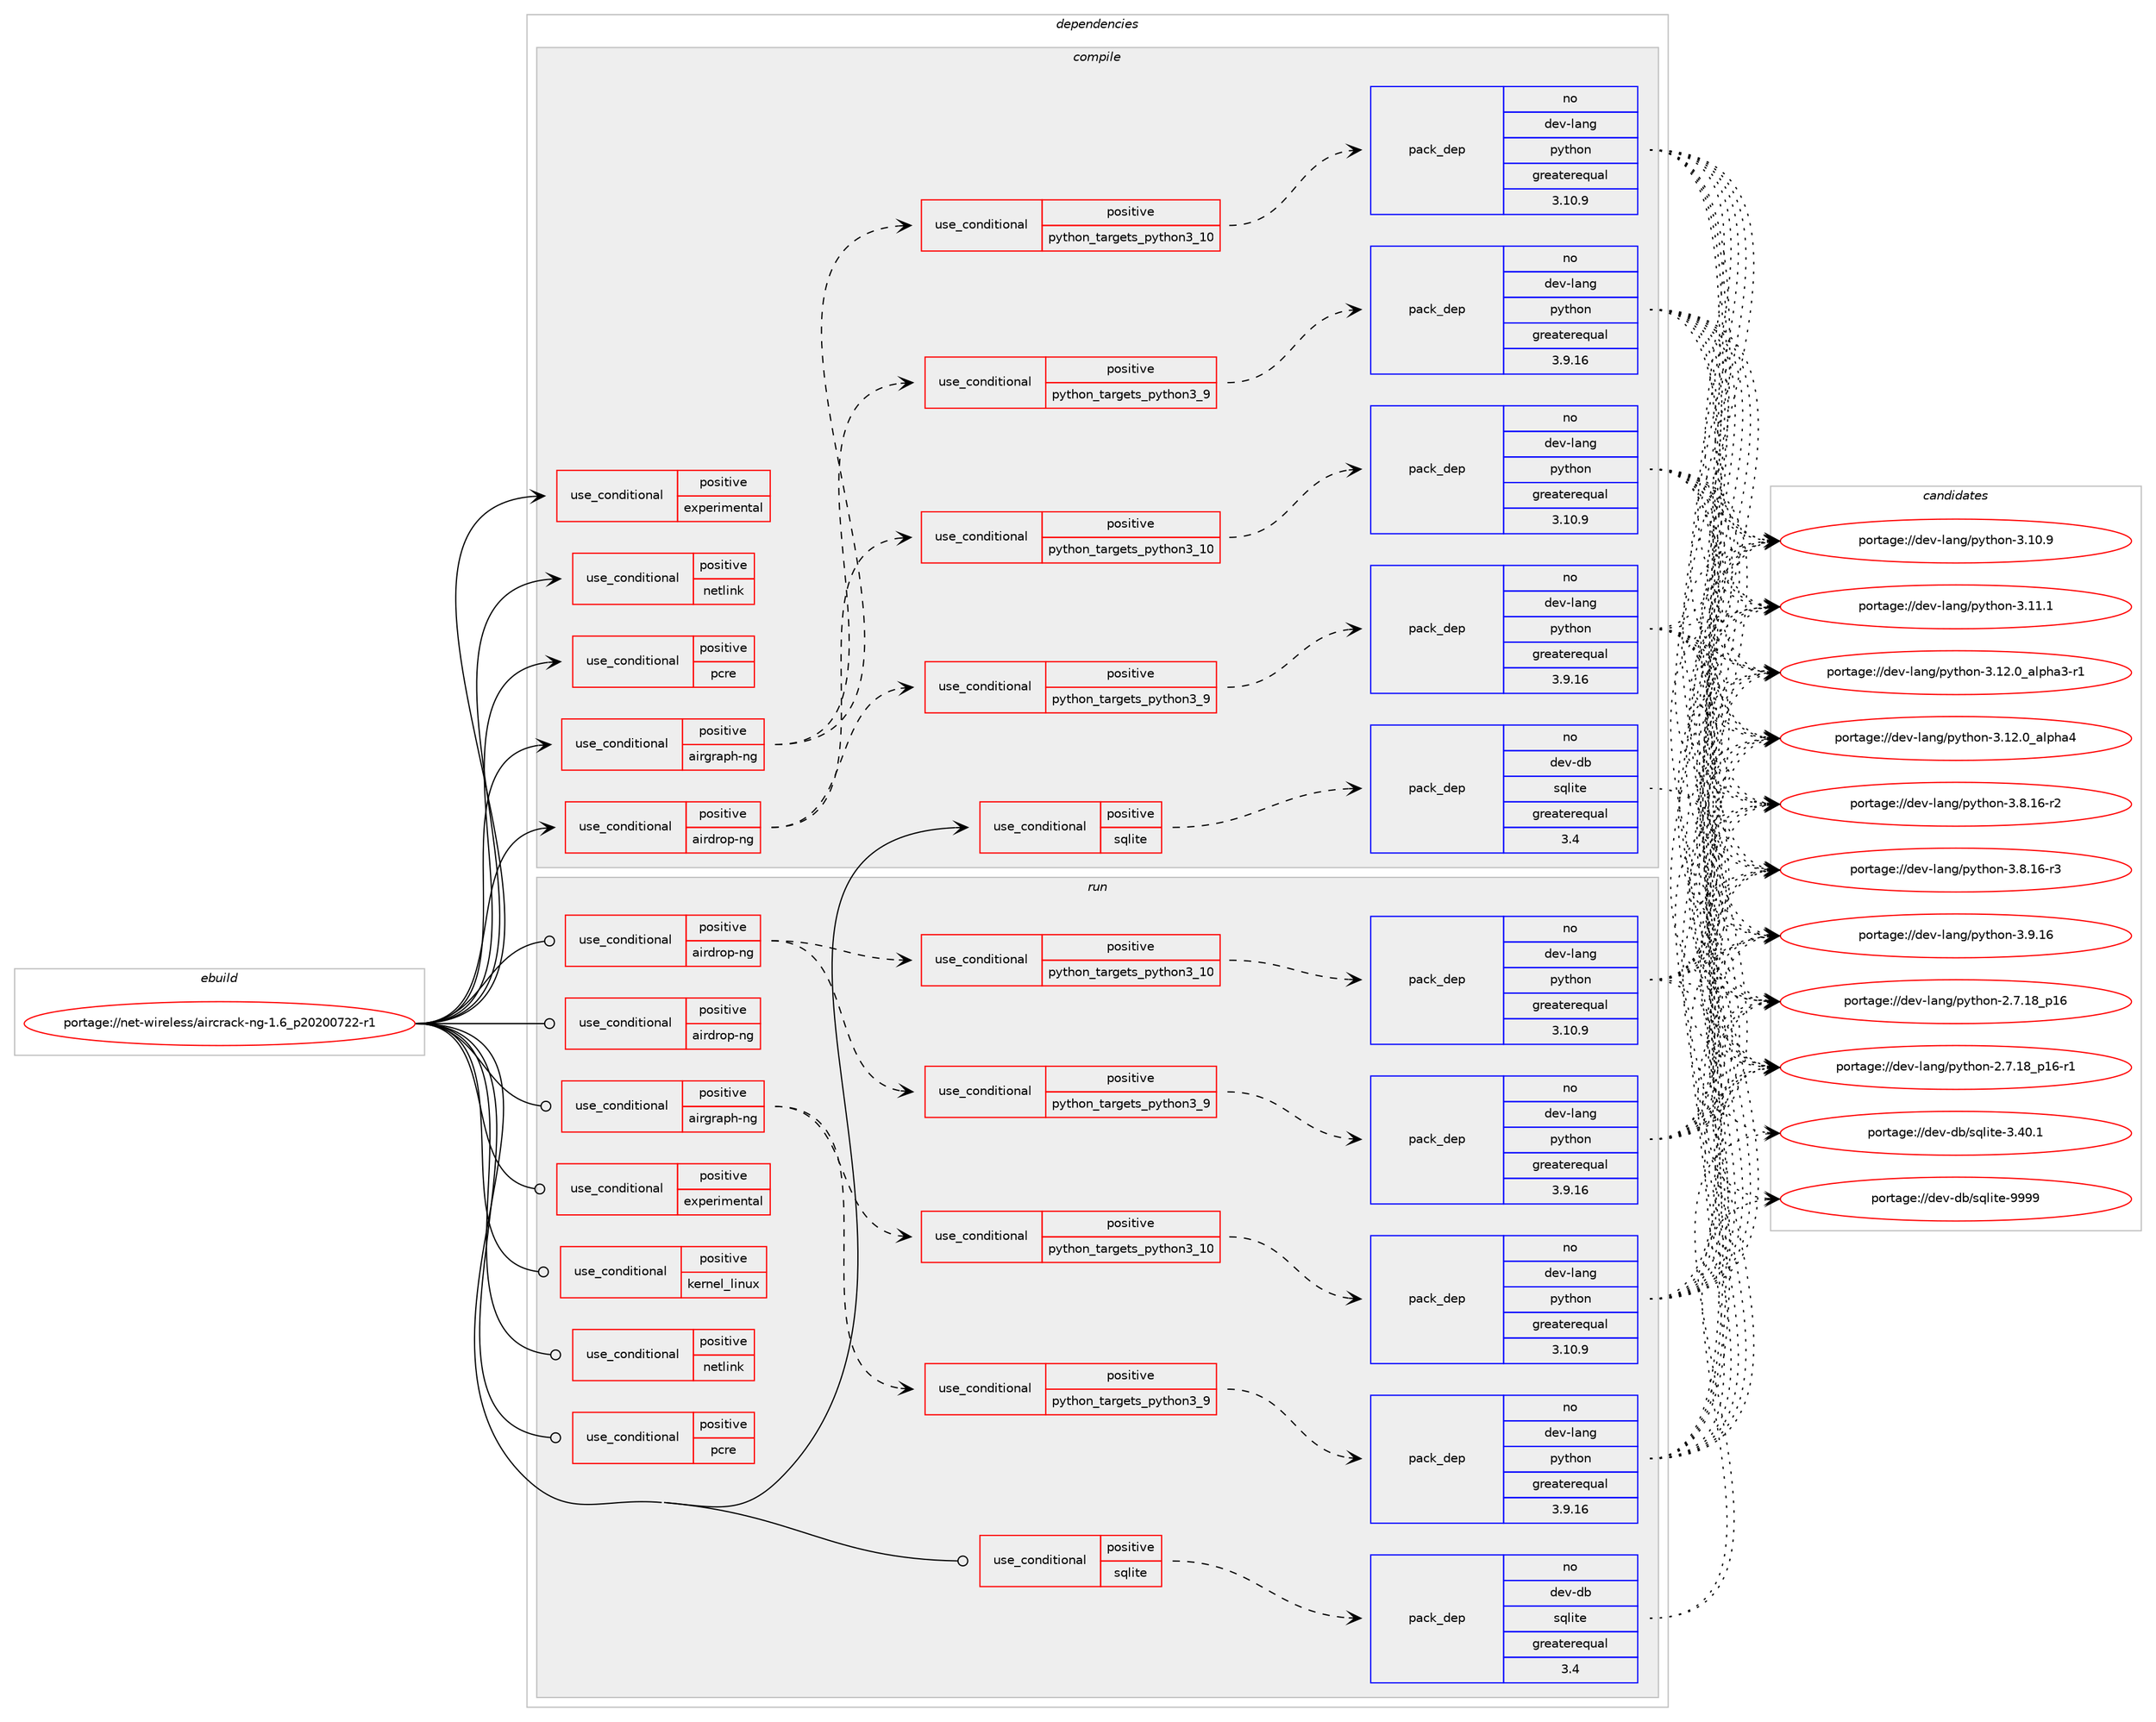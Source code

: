 digraph prolog {

# *************
# Graph options
# *************

newrank=true;
concentrate=true;
compound=true;
graph [rankdir=LR,fontname=Helvetica,fontsize=10,ranksep=1.5];#, ranksep=2.5, nodesep=0.2];
edge  [arrowhead=vee];
node  [fontname=Helvetica,fontsize=10];

# **********
# The ebuild
# **********

subgraph cluster_leftcol {
color=gray;
rank=same;
label=<<i>ebuild</i>>;
id [label="portage://net-wireless/aircrack-ng-1.6_p20200722-r1", color=red, width=4, href="../net-wireless/aircrack-ng-1.6_p20200722-r1.svg"];
}

# ****************
# The dependencies
# ****************

subgraph cluster_midcol {
color=gray;
label=<<i>dependencies</i>>;
subgraph cluster_compile {
fillcolor="#eeeeee";
style=filled;
label=<<i>compile</i>>;
subgraph cond418 {
dependency730 [label=<<TABLE BORDER="0" CELLBORDER="1" CELLSPACING="0" CELLPADDING="4"><TR><TD ROWSPAN="3" CELLPADDING="10">use_conditional</TD></TR><TR><TD>positive</TD></TR><TR><TD>airdrop-ng</TD></TR></TABLE>>, shape=none, color=red];
subgraph cond419 {
dependency731 [label=<<TABLE BORDER="0" CELLBORDER="1" CELLSPACING="0" CELLPADDING="4"><TR><TD ROWSPAN="3" CELLPADDING="10">use_conditional</TD></TR><TR><TD>positive</TD></TR><TR><TD>python_targets_python3_9</TD></TR></TABLE>>, shape=none, color=red];
subgraph pack292 {
dependency732 [label=<<TABLE BORDER="0" CELLBORDER="1" CELLSPACING="0" CELLPADDING="4" WIDTH="220"><TR><TD ROWSPAN="6" CELLPADDING="30">pack_dep</TD></TR><TR><TD WIDTH="110">no</TD></TR><TR><TD>dev-lang</TD></TR><TR><TD>python</TD></TR><TR><TD>greaterequal</TD></TR><TR><TD>3.9.16</TD></TR></TABLE>>, shape=none, color=blue];
}
dependency731:e -> dependency732:w [weight=20,style="dashed",arrowhead="vee"];
}
dependency730:e -> dependency731:w [weight=20,style="dashed",arrowhead="vee"];
subgraph cond420 {
dependency733 [label=<<TABLE BORDER="0" CELLBORDER="1" CELLSPACING="0" CELLPADDING="4"><TR><TD ROWSPAN="3" CELLPADDING="10">use_conditional</TD></TR><TR><TD>positive</TD></TR><TR><TD>python_targets_python3_10</TD></TR></TABLE>>, shape=none, color=red];
subgraph pack293 {
dependency734 [label=<<TABLE BORDER="0" CELLBORDER="1" CELLSPACING="0" CELLPADDING="4" WIDTH="220"><TR><TD ROWSPAN="6" CELLPADDING="30">pack_dep</TD></TR><TR><TD WIDTH="110">no</TD></TR><TR><TD>dev-lang</TD></TR><TR><TD>python</TD></TR><TR><TD>greaterequal</TD></TR><TR><TD>3.10.9</TD></TR></TABLE>>, shape=none, color=blue];
}
dependency733:e -> dependency734:w [weight=20,style="dashed",arrowhead="vee"];
}
dependency730:e -> dependency733:w [weight=20,style="dashed",arrowhead="vee"];
}
id:e -> dependency730:w [weight=20,style="solid",arrowhead="vee"];
subgraph cond421 {
dependency735 [label=<<TABLE BORDER="0" CELLBORDER="1" CELLSPACING="0" CELLPADDING="4"><TR><TD ROWSPAN="3" CELLPADDING="10">use_conditional</TD></TR><TR><TD>positive</TD></TR><TR><TD>airgraph-ng</TD></TR></TABLE>>, shape=none, color=red];
subgraph cond422 {
dependency736 [label=<<TABLE BORDER="0" CELLBORDER="1" CELLSPACING="0" CELLPADDING="4"><TR><TD ROWSPAN="3" CELLPADDING="10">use_conditional</TD></TR><TR><TD>positive</TD></TR><TR><TD>python_targets_python3_9</TD></TR></TABLE>>, shape=none, color=red];
subgraph pack294 {
dependency737 [label=<<TABLE BORDER="0" CELLBORDER="1" CELLSPACING="0" CELLPADDING="4" WIDTH="220"><TR><TD ROWSPAN="6" CELLPADDING="30">pack_dep</TD></TR><TR><TD WIDTH="110">no</TD></TR><TR><TD>dev-lang</TD></TR><TR><TD>python</TD></TR><TR><TD>greaterequal</TD></TR><TR><TD>3.9.16</TD></TR></TABLE>>, shape=none, color=blue];
}
dependency736:e -> dependency737:w [weight=20,style="dashed",arrowhead="vee"];
}
dependency735:e -> dependency736:w [weight=20,style="dashed",arrowhead="vee"];
subgraph cond423 {
dependency738 [label=<<TABLE BORDER="0" CELLBORDER="1" CELLSPACING="0" CELLPADDING="4"><TR><TD ROWSPAN="3" CELLPADDING="10">use_conditional</TD></TR><TR><TD>positive</TD></TR><TR><TD>python_targets_python3_10</TD></TR></TABLE>>, shape=none, color=red];
subgraph pack295 {
dependency739 [label=<<TABLE BORDER="0" CELLBORDER="1" CELLSPACING="0" CELLPADDING="4" WIDTH="220"><TR><TD ROWSPAN="6" CELLPADDING="30">pack_dep</TD></TR><TR><TD WIDTH="110">no</TD></TR><TR><TD>dev-lang</TD></TR><TR><TD>python</TD></TR><TR><TD>greaterequal</TD></TR><TR><TD>3.10.9</TD></TR></TABLE>>, shape=none, color=blue];
}
dependency738:e -> dependency739:w [weight=20,style="dashed",arrowhead="vee"];
}
dependency735:e -> dependency738:w [weight=20,style="dashed",arrowhead="vee"];
}
id:e -> dependency735:w [weight=20,style="solid",arrowhead="vee"];
subgraph cond424 {
dependency740 [label=<<TABLE BORDER="0" CELLBORDER="1" CELLSPACING="0" CELLPADDING="4"><TR><TD ROWSPAN="3" CELLPADDING="10">use_conditional</TD></TR><TR><TD>positive</TD></TR><TR><TD>experimental</TD></TR></TABLE>>, shape=none, color=red];
# *** BEGIN UNKNOWN DEPENDENCY TYPE (TODO) ***
# dependency740 -> package_dependency(portage://net-wireless/aircrack-ng-1.6_p20200722-r1,install,no,sys-libs,zlib,none,[,,],[],[])
# *** END UNKNOWN DEPENDENCY TYPE (TODO) ***

}
id:e -> dependency740:w [weight=20,style="solid",arrowhead="vee"];
subgraph cond425 {
dependency741 [label=<<TABLE BORDER="0" CELLBORDER="1" CELLSPACING="0" CELLPADDING="4"><TR><TD ROWSPAN="3" CELLPADDING="10">use_conditional</TD></TR><TR><TD>positive</TD></TR><TR><TD>netlink</TD></TR></TABLE>>, shape=none, color=red];
# *** BEGIN UNKNOWN DEPENDENCY TYPE (TODO) ***
# dependency741 -> package_dependency(portage://net-wireless/aircrack-ng-1.6_p20200722-r1,install,no,dev-libs,libnl,none,[,,],[slot(3)],[])
# *** END UNKNOWN DEPENDENCY TYPE (TODO) ***

}
id:e -> dependency741:w [weight=20,style="solid",arrowhead="vee"];
subgraph cond426 {
dependency742 [label=<<TABLE BORDER="0" CELLBORDER="1" CELLSPACING="0" CELLPADDING="4"><TR><TD ROWSPAN="3" CELLPADDING="10">use_conditional</TD></TR><TR><TD>positive</TD></TR><TR><TD>pcre</TD></TR></TABLE>>, shape=none, color=red];
# *** BEGIN UNKNOWN DEPENDENCY TYPE (TODO) ***
# dependency742 -> package_dependency(portage://net-wireless/aircrack-ng-1.6_p20200722-r1,install,no,dev-libs,libpcre,none,[,,],[],[])
# *** END UNKNOWN DEPENDENCY TYPE (TODO) ***

}
id:e -> dependency742:w [weight=20,style="solid",arrowhead="vee"];
subgraph cond427 {
dependency743 [label=<<TABLE BORDER="0" CELLBORDER="1" CELLSPACING="0" CELLPADDING="4"><TR><TD ROWSPAN="3" CELLPADDING="10">use_conditional</TD></TR><TR><TD>positive</TD></TR><TR><TD>sqlite</TD></TR></TABLE>>, shape=none, color=red];
subgraph pack296 {
dependency744 [label=<<TABLE BORDER="0" CELLBORDER="1" CELLSPACING="0" CELLPADDING="4" WIDTH="220"><TR><TD ROWSPAN="6" CELLPADDING="30">pack_dep</TD></TR><TR><TD WIDTH="110">no</TD></TR><TR><TD>dev-db</TD></TR><TR><TD>sqlite</TD></TR><TR><TD>greaterequal</TD></TR><TR><TD>3.4</TD></TR></TABLE>>, shape=none, color=blue];
}
dependency743:e -> dependency744:w [weight=20,style="dashed",arrowhead="vee"];
}
id:e -> dependency743:w [weight=20,style="solid",arrowhead="vee"];
# *** BEGIN UNKNOWN DEPENDENCY TYPE (TODO) ***
# id -> package_dependency(portage://net-wireless/aircrack-ng-1.6_p20200722-r1,install,no,dev-libs,openssl,none,[,,],[slot(0),equal],[])
# *** END UNKNOWN DEPENDENCY TYPE (TODO) ***

# *** BEGIN UNKNOWN DEPENDENCY TYPE (TODO) ***
# id -> package_dependency(portage://net-wireless/aircrack-ng-1.6_p20200722-r1,install,no,net-libs,libpcap,none,[,,],[],[])
# *** END UNKNOWN DEPENDENCY TYPE (TODO) ***

# *** BEGIN UNKNOWN DEPENDENCY TYPE (TODO) ***
# id -> package_dependency(portage://net-wireless/aircrack-ng-1.6_p20200722-r1,install,no,sys-apps,hwloc,none,[,,],[slot(0),equal],[])
# *** END UNKNOWN DEPENDENCY TYPE (TODO) ***

}
subgraph cluster_compileandrun {
fillcolor="#eeeeee";
style=filled;
label=<<i>compile and run</i>>;
}
subgraph cluster_run {
fillcolor="#eeeeee";
style=filled;
label=<<i>run</i>>;
subgraph cond428 {
dependency745 [label=<<TABLE BORDER="0" CELLBORDER="1" CELLSPACING="0" CELLPADDING="4"><TR><TD ROWSPAN="3" CELLPADDING="10">use_conditional</TD></TR><TR><TD>positive</TD></TR><TR><TD>airdrop-ng</TD></TR></TABLE>>, shape=none, color=red];
subgraph cond429 {
dependency746 [label=<<TABLE BORDER="0" CELLBORDER="1" CELLSPACING="0" CELLPADDING="4"><TR><TD ROWSPAN="3" CELLPADDING="10">use_conditional</TD></TR><TR><TD>positive</TD></TR><TR><TD>python_targets_python3_9</TD></TR></TABLE>>, shape=none, color=red];
subgraph pack297 {
dependency747 [label=<<TABLE BORDER="0" CELLBORDER="1" CELLSPACING="0" CELLPADDING="4" WIDTH="220"><TR><TD ROWSPAN="6" CELLPADDING="30">pack_dep</TD></TR><TR><TD WIDTH="110">no</TD></TR><TR><TD>dev-lang</TD></TR><TR><TD>python</TD></TR><TR><TD>greaterequal</TD></TR><TR><TD>3.9.16</TD></TR></TABLE>>, shape=none, color=blue];
}
dependency746:e -> dependency747:w [weight=20,style="dashed",arrowhead="vee"];
}
dependency745:e -> dependency746:w [weight=20,style="dashed",arrowhead="vee"];
subgraph cond430 {
dependency748 [label=<<TABLE BORDER="0" CELLBORDER="1" CELLSPACING="0" CELLPADDING="4"><TR><TD ROWSPAN="3" CELLPADDING="10">use_conditional</TD></TR><TR><TD>positive</TD></TR><TR><TD>python_targets_python3_10</TD></TR></TABLE>>, shape=none, color=red];
subgraph pack298 {
dependency749 [label=<<TABLE BORDER="0" CELLBORDER="1" CELLSPACING="0" CELLPADDING="4" WIDTH="220"><TR><TD ROWSPAN="6" CELLPADDING="30">pack_dep</TD></TR><TR><TD WIDTH="110">no</TD></TR><TR><TD>dev-lang</TD></TR><TR><TD>python</TD></TR><TR><TD>greaterequal</TD></TR><TR><TD>3.10.9</TD></TR></TABLE>>, shape=none, color=blue];
}
dependency748:e -> dependency749:w [weight=20,style="dashed",arrowhead="vee"];
}
dependency745:e -> dependency748:w [weight=20,style="dashed",arrowhead="vee"];
}
id:e -> dependency745:w [weight=20,style="solid",arrowhead="odot"];
subgraph cond431 {
dependency750 [label=<<TABLE BORDER="0" CELLBORDER="1" CELLSPACING="0" CELLPADDING="4"><TR><TD ROWSPAN="3" CELLPADDING="10">use_conditional</TD></TR><TR><TD>positive</TD></TR><TR><TD>airdrop-ng</TD></TR></TABLE>>, shape=none, color=red];
# *** BEGIN UNKNOWN DEPENDENCY TYPE (TODO) ***
# dependency750 -> package_dependency(portage://net-wireless/aircrack-ng-1.6_p20200722-r1,run,no,net-wireless,lorcon,none,[,,],[],[use(enable(python),none),use(optenable(python_targets_python3_9),negative),use(optenable(python_targets_python3_10),negative)])
# *** END UNKNOWN DEPENDENCY TYPE (TODO) ***

}
id:e -> dependency750:w [weight=20,style="solid",arrowhead="odot"];
subgraph cond432 {
dependency751 [label=<<TABLE BORDER="0" CELLBORDER="1" CELLSPACING="0" CELLPADDING="4"><TR><TD ROWSPAN="3" CELLPADDING="10">use_conditional</TD></TR><TR><TD>positive</TD></TR><TR><TD>airgraph-ng</TD></TR></TABLE>>, shape=none, color=red];
subgraph cond433 {
dependency752 [label=<<TABLE BORDER="0" CELLBORDER="1" CELLSPACING="0" CELLPADDING="4"><TR><TD ROWSPAN="3" CELLPADDING="10">use_conditional</TD></TR><TR><TD>positive</TD></TR><TR><TD>python_targets_python3_9</TD></TR></TABLE>>, shape=none, color=red];
subgraph pack299 {
dependency753 [label=<<TABLE BORDER="0" CELLBORDER="1" CELLSPACING="0" CELLPADDING="4" WIDTH="220"><TR><TD ROWSPAN="6" CELLPADDING="30">pack_dep</TD></TR><TR><TD WIDTH="110">no</TD></TR><TR><TD>dev-lang</TD></TR><TR><TD>python</TD></TR><TR><TD>greaterequal</TD></TR><TR><TD>3.9.16</TD></TR></TABLE>>, shape=none, color=blue];
}
dependency752:e -> dependency753:w [weight=20,style="dashed",arrowhead="vee"];
}
dependency751:e -> dependency752:w [weight=20,style="dashed",arrowhead="vee"];
subgraph cond434 {
dependency754 [label=<<TABLE BORDER="0" CELLBORDER="1" CELLSPACING="0" CELLPADDING="4"><TR><TD ROWSPAN="3" CELLPADDING="10">use_conditional</TD></TR><TR><TD>positive</TD></TR><TR><TD>python_targets_python3_10</TD></TR></TABLE>>, shape=none, color=red];
subgraph pack300 {
dependency755 [label=<<TABLE BORDER="0" CELLBORDER="1" CELLSPACING="0" CELLPADDING="4" WIDTH="220"><TR><TD ROWSPAN="6" CELLPADDING="30">pack_dep</TD></TR><TR><TD WIDTH="110">no</TD></TR><TR><TD>dev-lang</TD></TR><TR><TD>python</TD></TR><TR><TD>greaterequal</TD></TR><TR><TD>3.10.9</TD></TR></TABLE>>, shape=none, color=blue];
}
dependency754:e -> dependency755:w [weight=20,style="dashed",arrowhead="vee"];
}
dependency751:e -> dependency754:w [weight=20,style="dashed",arrowhead="vee"];
}
id:e -> dependency751:w [weight=20,style="solid",arrowhead="odot"];
subgraph cond435 {
dependency756 [label=<<TABLE BORDER="0" CELLBORDER="1" CELLSPACING="0" CELLPADDING="4"><TR><TD ROWSPAN="3" CELLPADDING="10">use_conditional</TD></TR><TR><TD>positive</TD></TR><TR><TD>experimental</TD></TR></TABLE>>, shape=none, color=red];
# *** BEGIN UNKNOWN DEPENDENCY TYPE (TODO) ***
# dependency756 -> package_dependency(portage://net-wireless/aircrack-ng-1.6_p20200722-r1,run,no,sys-libs,zlib,none,[,,],[],[])
# *** END UNKNOWN DEPENDENCY TYPE (TODO) ***

}
id:e -> dependency756:w [weight=20,style="solid",arrowhead="odot"];
subgraph cond436 {
dependency757 [label=<<TABLE BORDER="0" CELLBORDER="1" CELLSPACING="0" CELLPADDING="4"><TR><TD ROWSPAN="3" CELLPADDING="10">use_conditional</TD></TR><TR><TD>positive</TD></TR><TR><TD>kernel_linux</TD></TR></TABLE>>, shape=none, color=red];
# *** BEGIN UNKNOWN DEPENDENCY TYPE (TODO) ***
# dependency757 -> package_dependency(portage://net-wireless/aircrack-ng-1.6_p20200722-r1,run,no,net-wireless,iw,none,[,,],[],[])
# *** END UNKNOWN DEPENDENCY TYPE (TODO) ***

# *** BEGIN UNKNOWN DEPENDENCY TYPE (TODO) ***
# dependency757 -> package_dependency(portage://net-wireless/aircrack-ng-1.6_p20200722-r1,run,no,net-wireless,wireless-tools,none,[,,],[],[])
# *** END UNKNOWN DEPENDENCY TYPE (TODO) ***

# *** BEGIN UNKNOWN DEPENDENCY TYPE (TODO) ***
# dependency757 -> package_dependency(portage://net-wireless/aircrack-ng-1.6_p20200722-r1,run,no,sys-apps,ethtool,none,[,,],[],[])
# *** END UNKNOWN DEPENDENCY TYPE (TODO) ***

# *** BEGIN UNKNOWN DEPENDENCY TYPE (TODO) ***
# dependency757 -> package_dependency(portage://net-wireless/aircrack-ng-1.6_p20200722-r1,run,no,sys-apps,usbutils,none,[,,],[],[])
# *** END UNKNOWN DEPENDENCY TYPE (TODO) ***

# *** BEGIN UNKNOWN DEPENDENCY TYPE (TODO) ***
# dependency757 -> package_dependency(portage://net-wireless/aircrack-ng-1.6_p20200722-r1,run,no,sys-apps,pciutils,none,[,,],[],[])
# *** END UNKNOWN DEPENDENCY TYPE (TODO) ***

}
id:e -> dependency757:w [weight=20,style="solid",arrowhead="odot"];
subgraph cond437 {
dependency758 [label=<<TABLE BORDER="0" CELLBORDER="1" CELLSPACING="0" CELLPADDING="4"><TR><TD ROWSPAN="3" CELLPADDING="10">use_conditional</TD></TR><TR><TD>positive</TD></TR><TR><TD>netlink</TD></TR></TABLE>>, shape=none, color=red];
# *** BEGIN UNKNOWN DEPENDENCY TYPE (TODO) ***
# dependency758 -> package_dependency(portage://net-wireless/aircrack-ng-1.6_p20200722-r1,run,no,dev-libs,libnl,none,[,,],[slot(3)],[])
# *** END UNKNOWN DEPENDENCY TYPE (TODO) ***

}
id:e -> dependency758:w [weight=20,style="solid",arrowhead="odot"];
subgraph cond438 {
dependency759 [label=<<TABLE BORDER="0" CELLBORDER="1" CELLSPACING="0" CELLPADDING="4"><TR><TD ROWSPAN="3" CELLPADDING="10">use_conditional</TD></TR><TR><TD>positive</TD></TR><TR><TD>pcre</TD></TR></TABLE>>, shape=none, color=red];
# *** BEGIN UNKNOWN DEPENDENCY TYPE (TODO) ***
# dependency759 -> package_dependency(portage://net-wireless/aircrack-ng-1.6_p20200722-r1,run,no,dev-libs,libpcre,none,[,,],[],[])
# *** END UNKNOWN DEPENDENCY TYPE (TODO) ***

}
id:e -> dependency759:w [weight=20,style="solid",arrowhead="odot"];
subgraph cond439 {
dependency760 [label=<<TABLE BORDER="0" CELLBORDER="1" CELLSPACING="0" CELLPADDING="4"><TR><TD ROWSPAN="3" CELLPADDING="10">use_conditional</TD></TR><TR><TD>positive</TD></TR><TR><TD>sqlite</TD></TR></TABLE>>, shape=none, color=red];
subgraph pack301 {
dependency761 [label=<<TABLE BORDER="0" CELLBORDER="1" CELLSPACING="0" CELLPADDING="4" WIDTH="220"><TR><TD ROWSPAN="6" CELLPADDING="30">pack_dep</TD></TR><TR><TD WIDTH="110">no</TD></TR><TR><TD>dev-db</TD></TR><TR><TD>sqlite</TD></TR><TR><TD>greaterequal</TD></TR><TR><TD>3.4</TD></TR></TABLE>>, shape=none, color=blue];
}
dependency760:e -> dependency761:w [weight=20,style="dashed",arrowhead="vee"];
}
id:e -> dependency760:w [weight=20,style="solid",arrowhead="odot"];
# *** BEGIN UNKNOWN DEPENDENCY TYPE (TODO) ***
# id -> package_dependency(portage://net-wireless/aircrack-ng-1.6_p20200722-r1,run,no,dev-libs,openssl,none,[,,],[slot(0),equal],[])
# *** END UNKNOWN DEPENDENCY TYPE (TODO) ***

# *** BEGIN UNKNOWN DEPENDENCY TYPE (TODO) ***
# id -> package_dependency(portage://net-wireless/aircrack-ng-1.6_p20200722-r1,run,no,net-libs,libpcap,none,[,,],[],[])
# *** END UNKNOWN DEPENDENCY TYPE (TODO) ***

# *** BEGIN UNKNOWN DEPENDENCY TYPE (TODO) ***
# id -> package_dependency(portage://net-wireless/aircrack-ng-1.6_p20200722-r1,run,no,sys-apps,hwdata,none,[,,],[],[])
# *** END UNKNOWN DEPENDENCY TYPE (TODO) ***

# *** BEGIN UNKNOWN DEPENDENCY TYPE (TODO) ***
# id -> package_dependency(portage://net-wireless/aircrack-ng-1.6_p20200722-r1,run,no,sys-apps,hwloc,none,[,,],[slot(0),equal],[])
# *** END UNKNOWN DEPENDENCY TYPE (TODO) ***

}
}

# **************
# The candidates
# **************

subgraph cluster_choices {
rank=same;
color=gray;
label=<<i>candidates</i>>;

subgraph choice292 {
color=black;
nodesep=1;
choice10010111845108971101034711212111610411111045504655464956951124954 [label="portage://dev-lang/python-2.7.18_p16", color=red, width=4,href="../dev-lang/python-2.7.18_p16.svg"];
choice100101118451089711010347112121116104111110455046554649569511249544511449 [label="portage://dev-lang/python-2.7.18_p16-r1", color=red, width=4,href="../dev-lang/python-2.7.18_p16-r1.svg"];
choice10010111845108971101034711212111610411111045514649484657 [label="portage://dev-lang/python-3.10.9", color=red, width=4,href="../dev-lang/python-3.10.9.svg"];
choice10010111845108971101034711212111610411111045514649494649 [label="portage://dev-lang/python-3.11.1", color=red, width=4,href="../dev-lang/python-3.11.1.svg"];
choice10010111845108971101034711212111610411111045514649504648959710811210497514511449 [label="portage://dev-lang/python-3.12.0_alpha3-r1", color=red, width=4,href="../dev-lang/python-3.12.0_alpha3-r1.svg"];
choice1001011184510897110103471121211161041111104551464950464895971081121049752 [label="portage://dev-lang/python-3.12.0_alpha4", color=red, width=4,href="../dev-lang/python-3.12.0_alpha4.svg"];
choice100101118451089711010347112121116104111110455146564649544511450 [label="portage://dev-lang/python-3.8.16-r2", color=red, width=4,href="../dev-lang/python-3.8.16-r2.svg"];
choice100101118451089711010347112121116104111110455146564649544511451 [label="portage://dev-lang/python-3.8.16-r3", color=red, width=4,href="../dev-lang/python-3.8.16-r3.svg"];
choice10010111845108971101034711212111610411111045514657464954 [label="portage://dev-lang/python-3.9.16", color=red, width=4,href="../dev-lang/python-3.9.16.svg"];
dependency732:e -> choice10010111845108971101034711212111610411111045504655464956951124954:w [style=dotted,weight="100"];
dependency732:e -> choice100101118451089711010347112121116104111110455046554649569511249544511449:w [style=dotted,weight="100"];
dependency732:e -> choice10010111845108971101034711212111610411111045514649484657:w [style=dotted,weight="100"];
dependency732:e -> choice10010111845108971101034711212111610411111045514649494649:w [style=dotted,weight="100"];
dependency732:e -> choice10010111845108971101034711212111610411111045514649504648959710811210497514511449:w [style=dotted,weight="100"];
dependency732:e -> choice1001011184510897110103471121211161041111104551464950464895971081121049752:w [style=dotted,weight="100"];
dependency732:e -> choice100101118451089711010347112121116104111110455146564649544511450:w [style=dotted,weight="100"];
dependency732:e -> choice100101118451089711010347112121116104111110455146564649544511451:w [style=dotted,weight="100"];
dependency732:e -> choice10010111845108971101034711212111610411111045514657464954:w [style=dotted,weight="100"];
}
subgraph choice293 {
color=black;
nodesep=1;
choice10010111845108971101034711212111610411111045504655464956951124954 [label="portage://dev-lang/python-2.7.18_p16", color=red, width=4,href="../dev-lang/python-2.7.18_p16.svg"];
choice100101118451089711010347112121116104111110455046554649569511249544511449 [label="portage://dev-lang/python-2.7.18_p16-r1", color=red, width=4,href="../dev-lang/python-2.7.18_p16-r1.svg"];
choice10010111845108971101034711212111610411111045514649484657 [label="portage://dev-lang/python-3.10.9", color=red, width=4,href="../dev-lang/python-3.10.9.svg"];
choice10010111845108971101034711212111610411111045514649494649 [label="portage://dev-lang/python-3.11.1", color=red, width=4,href="../dev-lang/python-3.11.1.svg"];
choice10010111845108971101034711212111610411111045514649504648959710811210497514511449 [label="portage://dev-lang/python-3.12.0_alpha3-r1", color=red, width=4,href="../dev-lang/python-3.12.0_alpha3-r1.svg"];
choice1001011184510897110103471121211161041111104551464950464895971081121049752 [label="portage://dev-lang/python-3.12.0_alpha4", color=red, width=4,href="../dev-lang/python-3.12.0_alpha4.svg"];
choice100101118451089711010347112121116104111110455146564649544511450 [label="portage://dev-lang/python-3.8.16-r2", color=red, width=4,href="../dev-lang/python-3.8.16-r2.svg"];
choice100101118451089711010347112121116104111110455146564649544511451 [label="portage://dev-lang/python-3.8.16-r3", color=red, width=4,href="../dev-lang/python-3.8.16-r3.svg"];
choice10010111845108971101034711212111610411111045514657464954 [label="portage://dev-lang/python-3.9.16", color=red, width=4,href="../dev-lang/python-3.9.16.svg"];
dependency734:e -> choice10010111845108971101034711212111610411111045504655464956951124954:w [style=dotted,weight="100"];
dependency734:e -> choice100101118451089711010347112121116104111110455046554649569511249544511449:w [style=dotted,weight="100"];
dependency734:e -> choice10010111845108971101034711212111610411111045514649484657:w [style=dotted,weight="100"];
dependency734:e -> choice10010111845108971101034711212111610411111045514649494649:w [style=dotted,weight="100"];
dependency734:e -> choice10010111845108971101034711212111610411111045514649504648959710811210497514511449:w [style=dotted,weight="100"];
dependency734:e -> choice1001011184510897110103471121211161041111104551464950464895971081121049752:w [style=dotted,weight="100"];
dependency734:e -> choice100101118451089711010347112121116104111110455146564649544511450:w [style=dotted,weight="100"];
dependency734:e -> choice100101118451089711010347112121116104111110455146564649544511451:w [style=dotted,weight="100"];
dependency734:e -> choice10010111845108971101034711212111610411111045514657464954:w [style=dotted,weight="100"];
}
subgraph choice294 {
color=black;
nodesep=1;
choice10010111845108971101034711212111610411111045504655464956951124954 [label="portage://dev-lang/python-2.7.18_p16", color=red, width=4,href="../dev-lang/python-2.7.18_p16.svg"];
choice100101118451089711010347112121116104111110455046554649569511249544511449 [label="portage://dev-lang/python-2.7.18_p16-r1", color=red, width=4,href="../dev-lang/python-2.7.18_p16-r1.svg"];
choice10010111845108971101034711212111610411111045514649484657 [label="portage://dev-lang/python-3.10.9", color=red, width=4,href="../dev-lang/python-3.10.9.svg"];
choice10010111845108971101034711212111610411111045514649494649 [label="portage://dev-lang/python-3.11.1", color=red, width=4,href="../dev-lang/python-3.11.1.svg"];
choice10010111845108971101034711212111610411111045514649504648959710811210497514511449 [label="portage://dev-lang/python-3.12.0_alpha3-r1", color=red, width=4,href="../dev-lang/python-3.12.0_alpha3-r1.svg"];
choice1001011184510897110103471121211161041111104551464950464895971081121049752 [label="portage://dev-lang/python-3.12.0_alpha4", color=red, width=4,href="../dev-lang/python-3.12.0_alpha4.svg"];
choice100101118451089711010347112121116104111110455146564649544511450 [label="portage://dev-lang/python-3.8.16-r2", color=red, width=4,href="../dev-lang/python-3.8.16-r2.svg"];
choice100101118451089711010347112121116104111110455146564649544511451 [label="portage://dev-lang/python-3.8.16-r3", color=red, width=4,href="../dev-lang/python-3.8.16-r3.svg"];
choice10010111845108971101034711212111610411111045514657464954 [label="portage://dev-lang/python-3.9.16", color=red, width=4,href="../dev-lang/python-3.9.16.svg"];
dependency737:e -> choice10010111845108971101034711212111610411111045504655464956951124954:w [style=dotted,weight="100"];
dependency737:e -> choice100101118451089711010347112121116104111110455046554649569511249544511449:w [style=dotted,weight="100"];
dependency737:e -> choice10010111845108971101034711212111610411111045514649484657:w [style=dotted,weight="100"];
dependency737:e -> choice10010111845108971101034711212111610411111045514649494649:w [style=dotted,weight="100"];
dependency737:e -> choice10010111845108971101034711212111610411111045514649504648959710811210497514511449:w [style=dotted,weight="100"];
dependency737:e -> choice1001011184510897110103471121211161041111104551464950464895971081121049752:w [style=dotted,weight="100"];
dependency737:e -> choice100101118451089711010347112121116104111110455146564649544511450:w [style=dotted,weight="100"];
dependency737:e -> choice100101118451089711010347112121116104111110455146564649544511451:w [style=dotted,weight="100"];
dependency737:e -> choice10010111845108971101034711212111610411111045514657464954:w [style=dotted,weight="100"];
}
subgraph choice295 {
color=black;
nodesep=1;
choice10010111845108971101034711212111610411111045504655464956951124954 [label="portage://dev-lang/python-2.7.18_p16", color=red, width=4,href="../dev-lang/python-2.7.18_p16.svg"];
choice100101118451089711010347112121116104111110455046554649569511249544511449 [label="portage://dev-lang/python-2.7.18_p16-r1", color=red, width=4,href="../dev-lang/python-2.7.18_p16-r1.svg"];
choice10010111845108971101034711212111610411111045514649484657 [label="portage://dev-lang/python-3.10.9", color=red, width=4,href="../dev-lang/python-3.10.9.svg"];
choice10010111845108971101034711212111610411111045514649494649 [label="portage://dev-lang/python-3.11.1", color=red, width=4,href="../dev-lang/python-3.11.1.svg"];
choice10010111845108971101034711212111610411111045514649504648959710811210497514511449 [label="portage://dev-lang/python-3.12.0_alpha3-r1", color=red, width=4,href="../dev-lang/python-3.12.0_alpha3-r1.svg"];
choice1001011184510897110103471121211161041111104551464950464895971081121049752 [label="portage://dev-lang/python-3.12.0_alpha4", color=red, width=4,href="../dev-lang/python-3.12.0_alpha4.svg"];
choice100101118451089711010347112121116104111110455146564649544511450 [label="portage://dev-lang/python-3.8.16-r2", color=red, width=4,href="../dev-lang/python-3.8.16-r2.svg"];
choice100101118451089711010347112121116104111110455146564649544511451 [label="portage://dev-lang/python-3.8.16-r3", color=red, width=4,href="../dev-lang/python-3.8.16-r3.svg"];
choice10010111845108971101034711212111610411111045514657464954 [label="portage://dev-lang/python-3.9.16", color=red, width=4,href="../dev-lang/python-3.9.16.svg"];
dependency739:e -> choice10010111845108971101034711212111610411111045504655464956951124954:w [style=dotted,weight="100"];
dependency739:e -> choice100101118451089711010347112121116104111110455046554649569511249544511449:w [style=dotted,weight="100"];
dependency739:e -> choice10010111845108971101034711212111610411111045514649484657:w [style=dotted,weight="100"];
dependency739:e -> choice10010111845108971101034711212111610411111045514649494649:w [style=dotted,weight="100"];
dependency739:e -> choice10010111845108971101034711212111610411111045514649504648959710811210497514511449:w [style=dotted,weight="100"];
dependency739:e -> choice1001011184510897110103471121211161041111104551464950464895971081121049752:w [style=dotted,weight="100"];
dependency739:e -> choice100101118451089711010347112121116104111110455146564649544511450:w [style=dotted,weight="100"];
dependency739:e -> choice100101118451089711010347112121116104111110455146564649544511451:w [style=dotted,weight="100"];
dependency739:e -> choice10010111845108971101034711212111610411111045514657464954:w [style=dotted,weight="100"];
}
subgraph choice296 {
color=black;
nodesep=1;
choice10010111845100984711511310810511610145514652484649 [label="portage://dev-db/sqlite-3.40.1", color=red, width=4,href="../dev-db/sqlite-3.40.1.svg"];
choice1001011184510098471151131081051161014557575757 [label="portage://dev-db/sqlite-9999", color=red, width=4,href="../dev-db/sqlite-9999.svg"];
dependency744:e -> choice10010111845100984711511310810511610145514652484649:w [style=dotted,weight="100"];
dependency744:e -> choice1001011184510098471151131081051161014557575757:w [style=dotted,weight="100"];
}
subgraph choice297 {
color=black;
nodesep=1;
choice10010111845108971101034711212111610411111045504655464956951124954 [label="portage://dev-lang/python-2.7.18_p16", color=red, width=4,href="../dev-lang/python-2.7.18_p16.svg"];
choice100101118451089711010347112121116104111110455046554649569511249544511449 [label="portage://dev-lang/python-2.7.18_p16-r1", color=red, width=4,href="../dev-lang/python-2.7.18_p16-r1.svg"];
choice10010111845108971101034711212111610411111045514649484657 [label="portage://dev-lang/python-3.10.9", color=red, width=4,href="../dev-lang/python-3.10.9.svg"];
choice10010111845108971101034711212111610411111045514649494649 [label="portage://dev-lang/python-3.11.1", color=red, width=4,href="../dev-lang/python-3.11.1.svg"];
choice10010111845108971101034711212111610411111045514649504648959710811210497514511449 [label="portage://dev-lang/python-3.12.0_alpha3-r1", color=red, width=4,href="../dev-lang/python-3.12.0_alpha3-r1.svg"];
choice1001011184510897110103471121211161041111104551464950464895971081121049752 [label="portage://dev-lang/python-3.12.0_alpha4", color=red, width=4,href="../dev-lang/python-3.12.0_alpha4.svg"];
choice100101118451089711010347112121116104111110455146564649544511450 [label="portage://dev-lang/python-3.8.16-r2", color=red, width=4,href="../dev-lang/python-3.8.16-r2.svg"];
choice100101118451089711010347112121116104111110455146564649544511451 [label="portage://dev-lang/python-3.8.16-r3", color=red, width=4,href="../dev-lang/python-3.8.16-r3.svg"];
choice10010111845108971101034711212111610411111045514657464954 [label="portage://dev-lang/python-3.9.16", color=red, width=4,href="../dev-lang/python-3.9.16.svg"];
dependency747:e -> choice10010111845108971101034711212111610411111045504655464956951124954:w [style=dotted,weight="100"];
dependency747:e -> choice100101118451089711010347112121116104111110455046554649569511249544511449:w [style=dotted,weight="100"];
dependency747:e -> choice10010111845108971101034711212111610411111045514649484657:w [style=dotted,weight="100"];
dependency747:e -> choice10010111845108971101034711212111610411111045514649494649:w [style=dotted,weight="100"];
dependency747:e -> choice10010111845108971101034711212111610411111045514649504648959710811210497514511449:w [style=dotted,weight="100"];
dependency747:e -> choice1001011184510897110103471121211161041111104551464950464895971081121049752:w [style=dotted,weight="100"];
dependency747:e -> choice100101118451089711010347112121116104111110455146564649544511450:w [style=dotted,weight="100"];
dependency747:e -> choice100101118451089711010347112121116104111110455146564649544511451:w [style=dotted,weight="100"];
dependency747:e -> choice10010111845108971101034711212111610411111045514657464954:w [style=dotted,weight="100"];
}
subgraph choice298 {
color=black;
nodesep=1;
choice10010111845108971101034711212111610411111045504655464956951124954 [label="portage://dev-lang/python-2.7.18_p16", color=red, width=4,href="../dev-lang/python-2.7.18_p16.svg"];
choice100101118451089711010347112121116104111110455046554649569511249544511449 [label="portage://dev-lang/python-2.7.18_p16-r1", color=red, width=4,href="../dev-lang/python-2.7.18_p16-r1.svg"];
choice10010111845108971101034711212111610411111045514649484657 [label="portage://dev-lang/python-3.10.9", color=red, width=4,href="../dev-lang/python-3.10.9.svg"];
choice10010111845108971101034711212111610411111045514649494649 [label="portage://dev-lang/python-3.11.1", color=red, width=4,href="../dev-lang/python-3.11.1.svg"];
choice10010111845108971101034711212111610411111045514649504648959710811210497514511449 [label="portage://dev-lang/python-3.12.0_alpha3-r1", color=red, width=4,href="../dev-lang/python-3.12.0_alpha3-r1.svg"];
choice1001011184510897110103471121211161041111104551464950464895971081121049752 [label="portage://dev-lang/python-3.12.0_alpha4", color=red, width=4,href="../dev-lang/python-3.12.0_alpha4.svg"];
choice100101118451089711010347112121116104111110455146564649544511450 [label="portage://dev-lang/python-3.8.16-r2", color=red, width=4,href="../dev-lang/python-3.8.16-r2.svg"];
choice100101118451089711010347112121116104111110455146564649544511451 [label="portage://dev-lang/python-3.8.16-r3", color=red, width=4,href="../dev-lang/python-3.8.16-r3.svg"];
choice10010111845108971101034711212111610411111045514657464954 [label="portage://dev-lang/python-3.9.16", color=red, width=4,href="../dev-lang/python-3.9.16.svg"];
dependency749:e -> choice10010111845108971101034711212111610411111045504655464956951124954:w [style=dotted,weight="100"];
dependency749:e -> choice100101118451089711010347112121116104111110455046554649569511249544511449:w [style=dotted,weight="100"];
dependency749:e -> choice10010111845108971101034711212111610411111045514649484657:w [style=dotted,weight="100"];
dependency749:e -> choice10010111845108971101034711212111610411111045514649494649:w [style=dotted,weight="100"];
dependency749:e -> choice10010111845108971101034711212111610411111045514649504648959710811210497514511449:w [style=dotted,weight="100"];
dependency749:e -> choice1001011184510897110103471121211161041111104551464950464895971081121049752:w [style=dotted,weight="100"];
dependency749:e -> choice100101118451089711010347112121116104111110455146564649544511450:w [style=dotted,weight="100"];
dependency749:e -> choice100101118451089711010347112121116104111110455146564649544511451:w [style=dotted,weight="100"];
dependency749:e -> choice10010111845108971101034711212111610411111045514657464954:w [style=dotted,weight="100"];
}
subgraph choice299 {
color=black;
nodesep=1;
choice10010111845108971101034711212111610411111045504655464956951124954 [label="portage://dev-lang/python-2.7.18_p16", color=red, width=4,href="../dev-lang/python-2.7.18_p16.svg"];
choice100101118451089711010347112121116104111110455046554649569511249544511449 [label="portage://dev-lang/python-2.7.18_p16-r1", color=red, width=4,href="../dev-lang/python-2.7.18_p16-r1.svg"];
choice10010111845108971101034711212111610411111045514649484657 [label="portage://dev-lang/python-3.10.9", color=red, width=4,href="../dev-lang/python-3.10.9.svg"];
choice10010111845108971101034711212111610411111045514649494649 [label="portage://dev-lang/python-3.11.1", color=red, width=4,href="../dev-lang/python-3.11.1.svg"];
choice10010111845108971101034711212111610411111045514649504648959710811210497514511449 [label="portage://dev-lang/python-3.12.0_alpha3-r1", color=red, width=4,href="../dev-lang/python-3.12.0_alpha3-r1.svg"];
choice1001011184510897110103471121211161041111104551464950464895971081121049752 [label="portage://dev-lang/python-3.12.0_alpha4", color=red, width=4,href="../dev-lang/python-3.12.0_alpha4.svg"];
choice100101118451089711010347112121116104111110455146564649544511450 [label="portage://dev-lang/python-3.8.16-r2", color=red, width=4,href="../dev-lang/python-3.8.16-r2.svg"];
choice100101118451089711010347112121116104111110455146564649544511451 [label="portage://dev-lang/python-3.8.16-r3", color=red, width=4,href="../dev-lang/python-3.8.16-r3.svg"];
choice10010111845108971101034711212111610411111045514657464954 [label="portage://dev-lang/python-3.9.16", color=red, width=4,href="../dev-lang/python-3.9.16.svg"];
dependency753:e -> choice10010111845108971101034711212111610411111045504655464956951124954:w [style=dotted,weight="100"];
dependency753:e -> choice100101118451089711010347112121116104111110455046554649569511249544511449:w [style=dotted,weight="100"];
dependency753:e -> choice10010111845108971101034711212111610411111045514649484657:w [style=dotted,weight="100"];
dependency753:e -> choice10010111845108971101034711212111610411111045514649494649:w [style=dotted,weight="100"];
dependency753:e -> choice10010111845108971101034711212111610411111045514649504648959710811210497514511449:w [style=dotted,weight="100"];
dependency753:e -> choice1001011184510897110103471121211161041111104551464950464895971081121049752:w [style=dotted,weight="100"];
dependency753:e -> choice100101118451089711010347112121116104111110455146564649544511450:w [style=dotted,weight="100"];
dependency753:e -> choice100101118451089711010347112121116104111110455146564649544511451:w [style=dotted,weight="100"];
dependency753:e -> choice10010111845108971101034711212111610411111045514657464954:w [style=dotted,weight="100"];
}
subgraph choice300 {
color=black;
nodesep=1;
choice10010111845108971101034711212111610411111045504655464956951124954 [label="portage://dev-lang/python-2.7.18_p16", color=red, width=4,href="../dev-lang/python-2.7.18_p16.svg"];
choice100101118451089711010347112121116104111110455046554649569511249544511449 [label="portage://dev-lang/python-2.7.18_p16-r1", color=red, width=4,href="../dev-lang/python-2.7.18_p16-r1.svg"];
choice10010111845108971101034711212111610411111045514649484657 [label="portage://dev-lang/python-3.10.9", color=red, width=4,href="../dev-lang/python-3.10.9.svg"];
choice10010111845108971101034711212111610411111045514649494649 [label="portage://dev-lang/python-3.11.1", color=red, width=4,href="../dev-lang/python-3.11.1.svg"];
choice10010111845108971101034711212111610411111045514649504648959710811210497514511449 [label="portage://dev-lang/python-3.12.0_alpha3-r1", color=red, width=4,href="../dev-lang/python-3.12.0_alpha3-r1.svg"];
choice1001011184510897110103471121211161041111104551464950464895971081121049752 [label="portage://dev-lang/python-3.12.0_alpha4", color=red, width=4,href="../dev-lang/python-3.12.0_alpha4.svg"];
choice100101118451089711010347112121116104111110455146564649544511450 [label="portage://dev-lang/python-3.8.16-r2", color=red, width=4,href="../dev-lang/python-3.8.16-r2.svg"];
choice100101118451089711010347112121116104111110455146564649544511451 [label="portage://dev-lang/python-3.8.16-r3", color=red, width=4,href="../dev-lang/python-3.8.16-r3.svg"];
choice10010111845108971101034711212111610411111045514657464954 [label="portage://dev-lang/python-3.9.16", color=red, width=4,href="../dev-lang/python-3.9.16.svg"];
dependency755:e -> choice10010111845108971101034711212111610411111045504655464956951124954:w [style=dotted,weight="100"];
dependency755:e -> choice100101118451089711010347112121116104111110455046554649569511249544511449:w [style=dotted,weight="100"];
dependency755:e -> choice10010111845108971101034711212111610411111045514649484657:w [style=dotted,weight="100"];
dependency755:e -> choice10010111845108971101034711212111610411111045514649494649:w [style=dotted,weight="100"];
dependency755:e -> choice10010111845108971101034711212111610411111045514649504648959710811210497514511449:w [style=dotted,weight="100"];
dependency755:e -> choice1001011184510897110103471121211161041111104551464950464895971081121049752:w [style=dotted,weight="100"];
dependency755:e -> choice100101118451089711010347112121116104111110455146564649544511450:w [style=dotted,weight="100"];
dependency755:e -> choice100101118451089711010347112121116104111110455146564649544511451:w [style=dotted,weight="100"];
dependency755:e -> choice10010111845108971101034711212111610411111045514657464954:w [style=dotted,weight="100"];
}
subgraph choice301 {
color=black;
nodesep=1;
choice10010111845100984711511310810511610145514652484649 [label="portage://dev-db/sqlite-3.40.1", color=red, width=4,href="../dev-db/sqlite-3.40.1.svg"];
choice1001011184510098471151131081051161014557575757 [label="portage://dev-db/sqlite-9999", color=red, width=4,href="../dev-db/sqlite-9999.svg"];
dependency761:e -> choice10010111845100984711511310810511610145514652484649:w [style=dotted,weight="100"];
dependency761:e -> choice1001011184510098471151131081051161014557575757:w [style=dotted,weight="100"];
}
}

}
